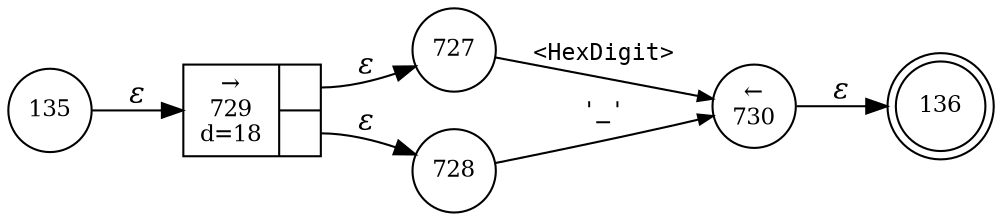 digraph ATN {
rankdir=LR;
s136[fontsize=11, label="136", shape=doublecircle, fixedsize=true, width=.6];
s135[fontsize=11,label="135", shape=circle, fixedsize=true, width=.55, peripheries=1];
s727[fontsize=11,label="727", shape=circle, fixedsize=true, width=.55, peripheries=1];
s728[fontsize=11,label="728", shape=circle, fixedsize=true, width=.55, peripheries=1];
s729[fontsize=11,label="{&rarr;\n729\nd=18|{<p0>|<p1>}}", shape=record, fixedsize=false, peripheries=1];
s730[fontsize=11,label="&larr;\n730", shape=circle, fixedsize=true, width=.55, peripheries=1];
s135 -> s729 [fontname="Times-Italic", label="&epsilon;"];
s729:p0 -> s727 [fontname="Times-Italic", label="&epsilon;"];
s729:p1 -> s728 [fontname="Times-Italic", label="&epsilon;"];
s727 -> s730 [fontsize=11, fontname="Courier", arrowsize=.7, label = "<HexDigit>", arrowhead = normal];
s728 -> s730 [fontsize=11, fontname="Courier", arrowsize=.7, label = "'_'", arrowhead = normal];
s730 -> s136 [fontname="Times-Italic", label="&epsilon;"];
}